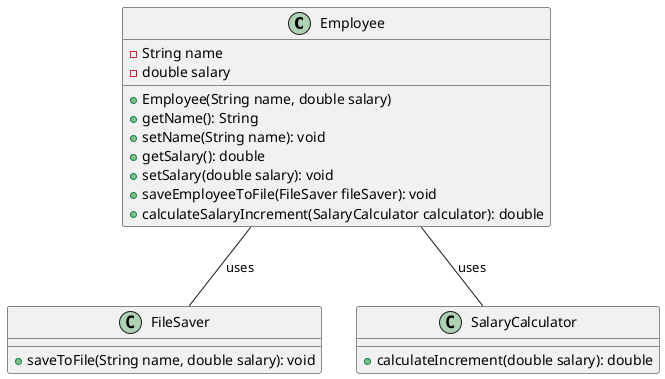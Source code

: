 @startuml
class Employee {
  - String name
  - double salary
  + Employee(String name, double salary)
  + getName(): String
  + setName(String name): void
  + getSalary(): double
  + setSalary(double salary): void
  + saveEmployeeToFile(FileSaver fileSaver): void
  + calculateSalaryIncrement(SalaryCalculator calculator): double
}

class FileSaver {
  + saveToFile(String name, double salary): void
}

class SalaryCalculator {
  + calculateIncrement(double salary): double
}

Employee -- FileSaver: uses
Employee -- SalaryCalculator: uses
@enduml
